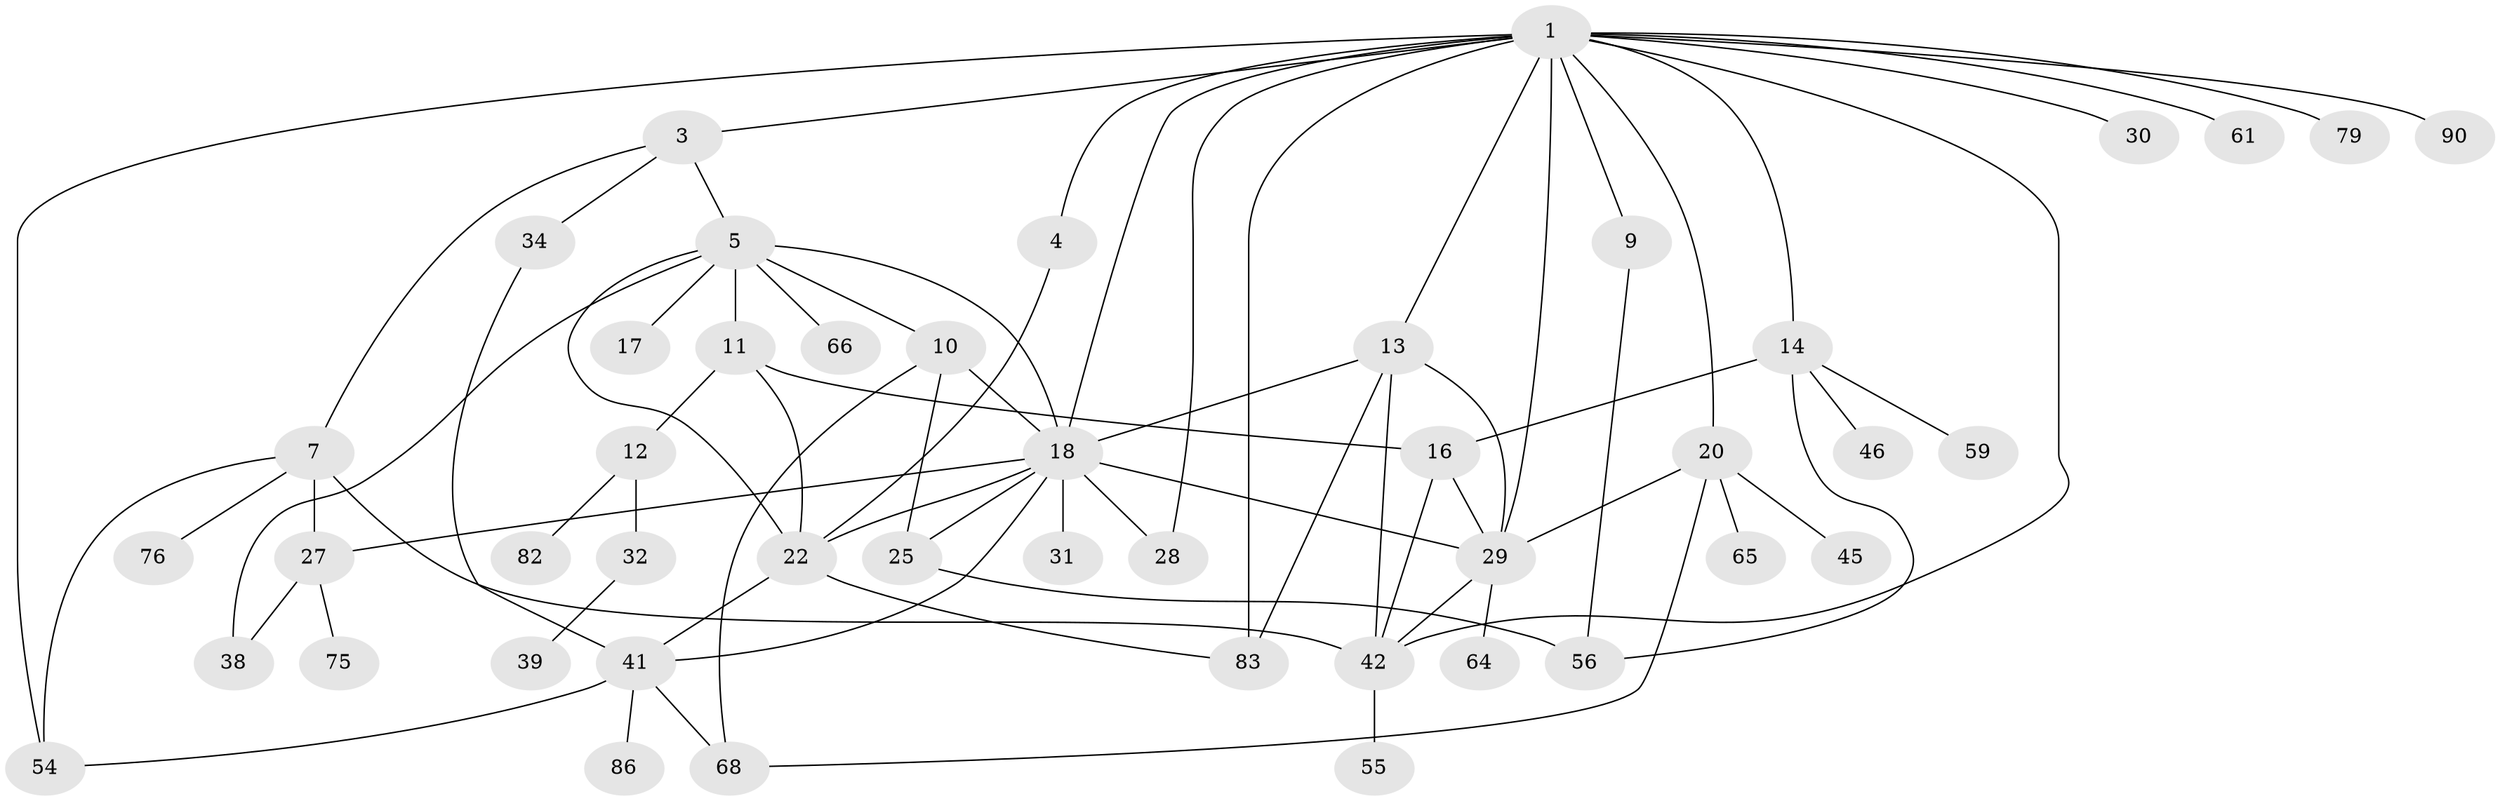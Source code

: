 // original degree distribution, {8: 0.010752688172043012, 5: 0.11827956989247312, 4: 0.06451612903225806, 2: 0.27956989247311825, 6: 0.043010752688172046, 7: 0.010752688172043012, 3: 0.1935483870967742, 1: 0.27956989247311825}
// Generated by graph-tools (version 1.1) at 2025/13/03/09/25 04:13:18]
// undirected, 46 vertices, 74 edges
graph export_dot {
graph [start="1"]
  node [color=gray90,style=filled];
  1 [super="+2+24"];
  3;
  4;
  5 [super="+8"];
  7;
  9 [super="+43"];
  10 [super="+21"];
  11 [super="+62+70+15"];
  12;
  13 [super="+81+93+23+19"];
  14;
  16 [super="+33+73"];
  17;
  18 [super="+36+26+40"];
  20;
  22 [super="+37"];
  25 [super="+80"];
  27 [super="+53+44+48"];
  28;
  29 [super="+50+35+87"];
  30;
  31 [super="+84"];
  32;
  34 [super="+71"];
  38;
  39;
  41 [super="+63"];
  42 [super="+52+60+69"];
  45;
  46;
  54 [super="+92"];
  55;
  56 [super="+89"];
  59;
  61;
  64;
  65;
  66;
  68 [super="+74+88"];
  75;
  76;
  79;
  82;
  83;
  86;
  90;
  1 -- 4;
  1 -- 42 [weight=2];
  1 -- 61;
  1 -- 90;
  1 -- 83;
  1 -- 54 [weight=2];
  1 -- 3;
  1 -- 9;
  1 -- 13 [weight=2];
  1 -- 14;
  1 -- 79;
  1 -- 20;
  1 -- 28;
  1 -- 30;
  1 -- 18;
  1 -- 29;
  3 -- 5;
  3 -- 7;
  3 -- 34;
  4 -- 22;
  5 -- 10;
  5 -- 66;
  5 -- 17;
  5 -- 18 [weight=2];
  5 -- 38;
  5 -- 22;
  5 -- 11;
  7 -- 27;
  7 -- 54;
  7 -- 76;
  7 -- 42;
  9 -- 56;
  10 -- 25;
  10 -- 68;
  10 -- 18;
  11 -- 12;
  11 -- 22;
  11 -- 16;
  12 -- 32;
  12 -- 82;
  13 -- 83;
  13 -- 42;
  13 -- 29;
  13 -- 18;
  14 -- 16;
  14 -- 46;
  14 -- 59;
  14 -- 56;
  16 -- 42;
  16 -- 29;
  18 -- 31;
  18 -- 41;
  18 -- 27;
  18 -- 29;
  18 -- 28;
  18 -- 25;
  18 -- 22;
  20 -- 29;
  20 -- 45;
  20 -- 65;
  20 -- 68;
  22 -- 41;
  22 -- 83;
  25 -- 56;
  27 -- 75;
  27 -- 38;
  29 -- 64;
  29 -- 42;
  32 -- 39;
  34 -- 41;
  41 -- 54;
  41 -- 68;
  41 -- 86;
  42 -- 55;
}
